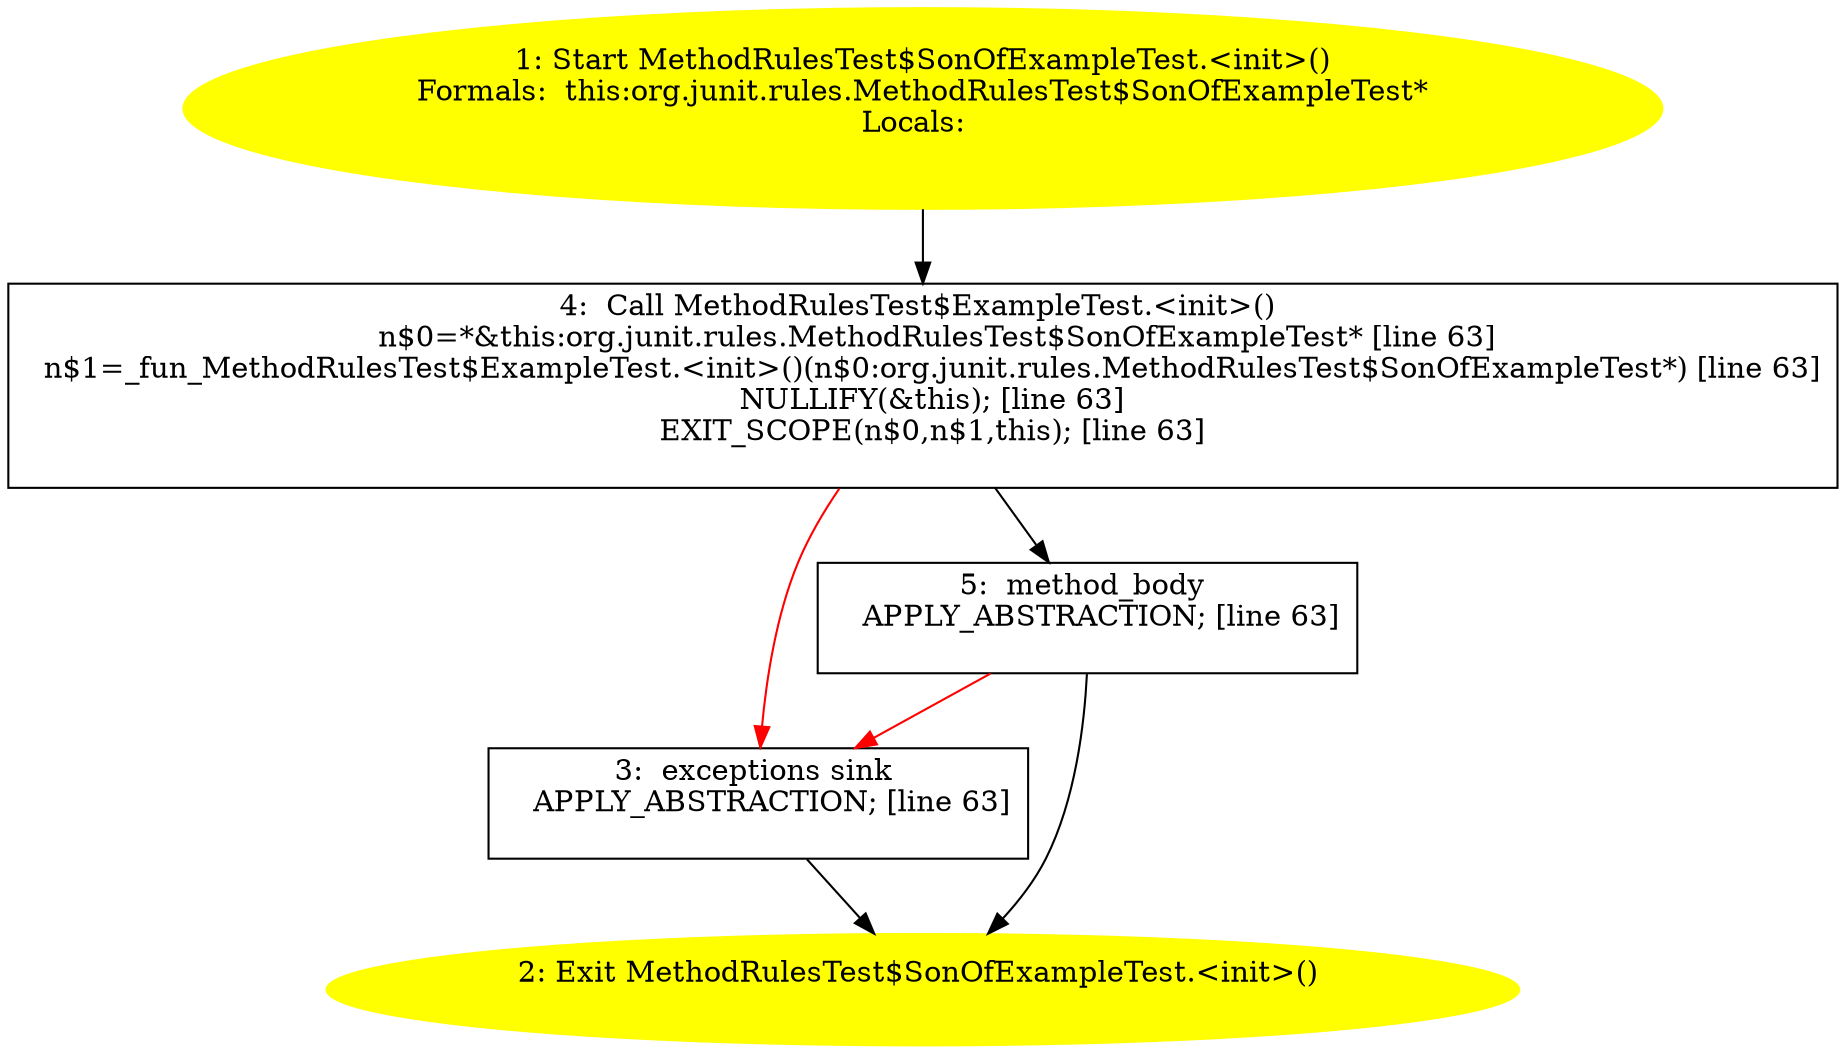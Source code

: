 /* @generated */
digraph cfg {
"org.junit.rules.MethodRulesTest$SonOfExampleTest.<init>().6b83195e535f2698878a7cb4366d6a00_1" [label="1: Start MethodRulesTest$SonOfExampleTest.<init>()\nFormals:  this:org.junit.rules.MethodRulesTest$SonOfExampleTest*\nLocals:  \n  " color=yellow style=filled]
	

	 "org.junit.rules.MethodRulesTest$SonOfExampleTest.<init>().6b83195e535f2698878a7cb4366d6a00_1" -> "org.junit.rules.MethodRulesTest$SonOfExampleTest.<init>().6b83195e535f2698878a7cb4366d6a00_4" ;
"org.junit.rules.MethodRulesTest$SonOfExampleTest.<init>().6b83195e535f2698878a7cb4366d6a00_2" [label="2: Exit MethodRulesTest$SonOfExampleTest.<init>() \n  " color=yellow style=filled]
	

"org.junit.rules.MethodRulesTest$SonOfExampleTest.<init>().6b83195e535f2698878a7cb4366d6a00_3" [label="3:  exceptions sink \n   APPLY_ABSTRACTION; [line 63]\n " shape="box"]
	

	 "org.junit.rules.MethodRulesTest$SonOfExampleTest.<init>().6b83195e535f2698878a7cb4366d6a00_3" -> "org.junit.rules.MethodRulesTest$SonOfExampleTest.<init>().6b83195e535f2698878a7cb4366d6a00_2" ;
"org.junit.rules.MethodRulesTest$SonOfExampleTest.<init>().6b83195e535f2698878a7cb4366d6a00_4" [label="4:  Call MethodRulesTest$ExampleTest.<init>() \n   n$0=*&this:org.junit.rules.MethodRulesTest$SonOfExampleTest* [line 63]\n  n$1=_fun_MethodRulesTest$ExampleTest.<init>()(n$0:org.junit.rules.MethodRulesTest$SonOfExampleTest*) [line 63]\n  NULLIFY(&this); [line 63]\n  EXIT_SCOPE(n$0,n$1,this); [line 63]\n " shape="box"]
	

	 "org.junit.rules.MethodRulesTest$SonOfExampleTest.<init>().6b83195e535f2698878a7cb4366d6a00_4" -> "org.junit.rules.MethodRulesTest$SonOfExampleTest.<init>().6b83195e535f2698878a7cb4366d6a00_5" ;
	 "org.junit.rules.MethodRulesTest$SonOfExampleTest.<init>().6b83195e535f2698878a7cb4366d6a00_4" -> "org.junit.rules.MethodRulesTest$SonOfExampleTest.<init>().6b83195e535f2698878a7cb4366d6a00_3" [color="red" ];
"org.junit.rules.MethodRulesTest$SonOfExampleTest.<init>().6b83195e535f2698878a7cb4366d6a00_5" [label="5:  method_body \n   APPLY_ABSTRACTION; [line 63]\n " shape="box"]
	

	 "org.junit.rules.MethodRulesTest$SonOfExampleTest.<init>().6b83195e535f2698878a7cb4366d6a00_5" -> "org.junit.rules.MethodRulesTest$SonOfExampleTest.<init>().6b83195e535f2698878a7cb4366d6a00_2" ;
	 "org.junit.rules.MethodRulesTest$SonOfExampleTest.<init>().6b83195e535f2698878a7cb4366d6a00_5" -> "org.junit.rules.MethodRulesTest$SonOfExampleTest.<init>().6b83195e535f2698878a7cb4366d6a00_3" [color="red" ];
}
